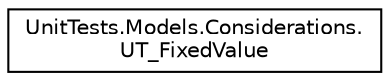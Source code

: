 digraph "Graphical Class Hierarchy"
{
 // LATEX_PDF_SIZE
  edge [fontname="Helvetica",fontsize="10",labelfontname="Helvetica",labelfontsize="10"];
  node [fontname="Helvetica",fontsize="10",shape=record];
  rankdir="LR";
  Node0 [label="UnitTests.Models.Considerations.\lUT_FixedValue",height=0.2,width=0.4,color="black", fillcolor="white", style="filled",URL="$class_unit_tests_1_1_models_1_1_considerations_1_1_u_t___fixed_value.html",tooltip=" "];
}
